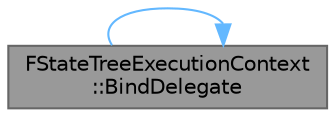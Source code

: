 digraph "FStateTreeExecutionContext::BindDelegate"
{
 // INTERACTIVE_SVG=YES
 // LATEX_PDF_SIZE
  bgcolor="transparent";
  edge [fontname=Helvetica,fontsize=10,labelfontname=Helvetica,labelfontsize=10];
  node [fontname=Helvetica,fontsize=10,shape=box,height=0.2,width=0.4];
  rankdir="LR";
  Node1 [id="Node000001",label="FStateTreeExecutionContext\l::BindDelegate",height=0.2,width=0.4,color="gray40", fillcolor="grey60", style="filled", fontcolor="black",tooltip="Registers the delegate to the listener."];
  Node1 -> Node1 [id="edge1_Node000001_Node000001",color="steelblue1",style="solid",tooltip=" "];
}
